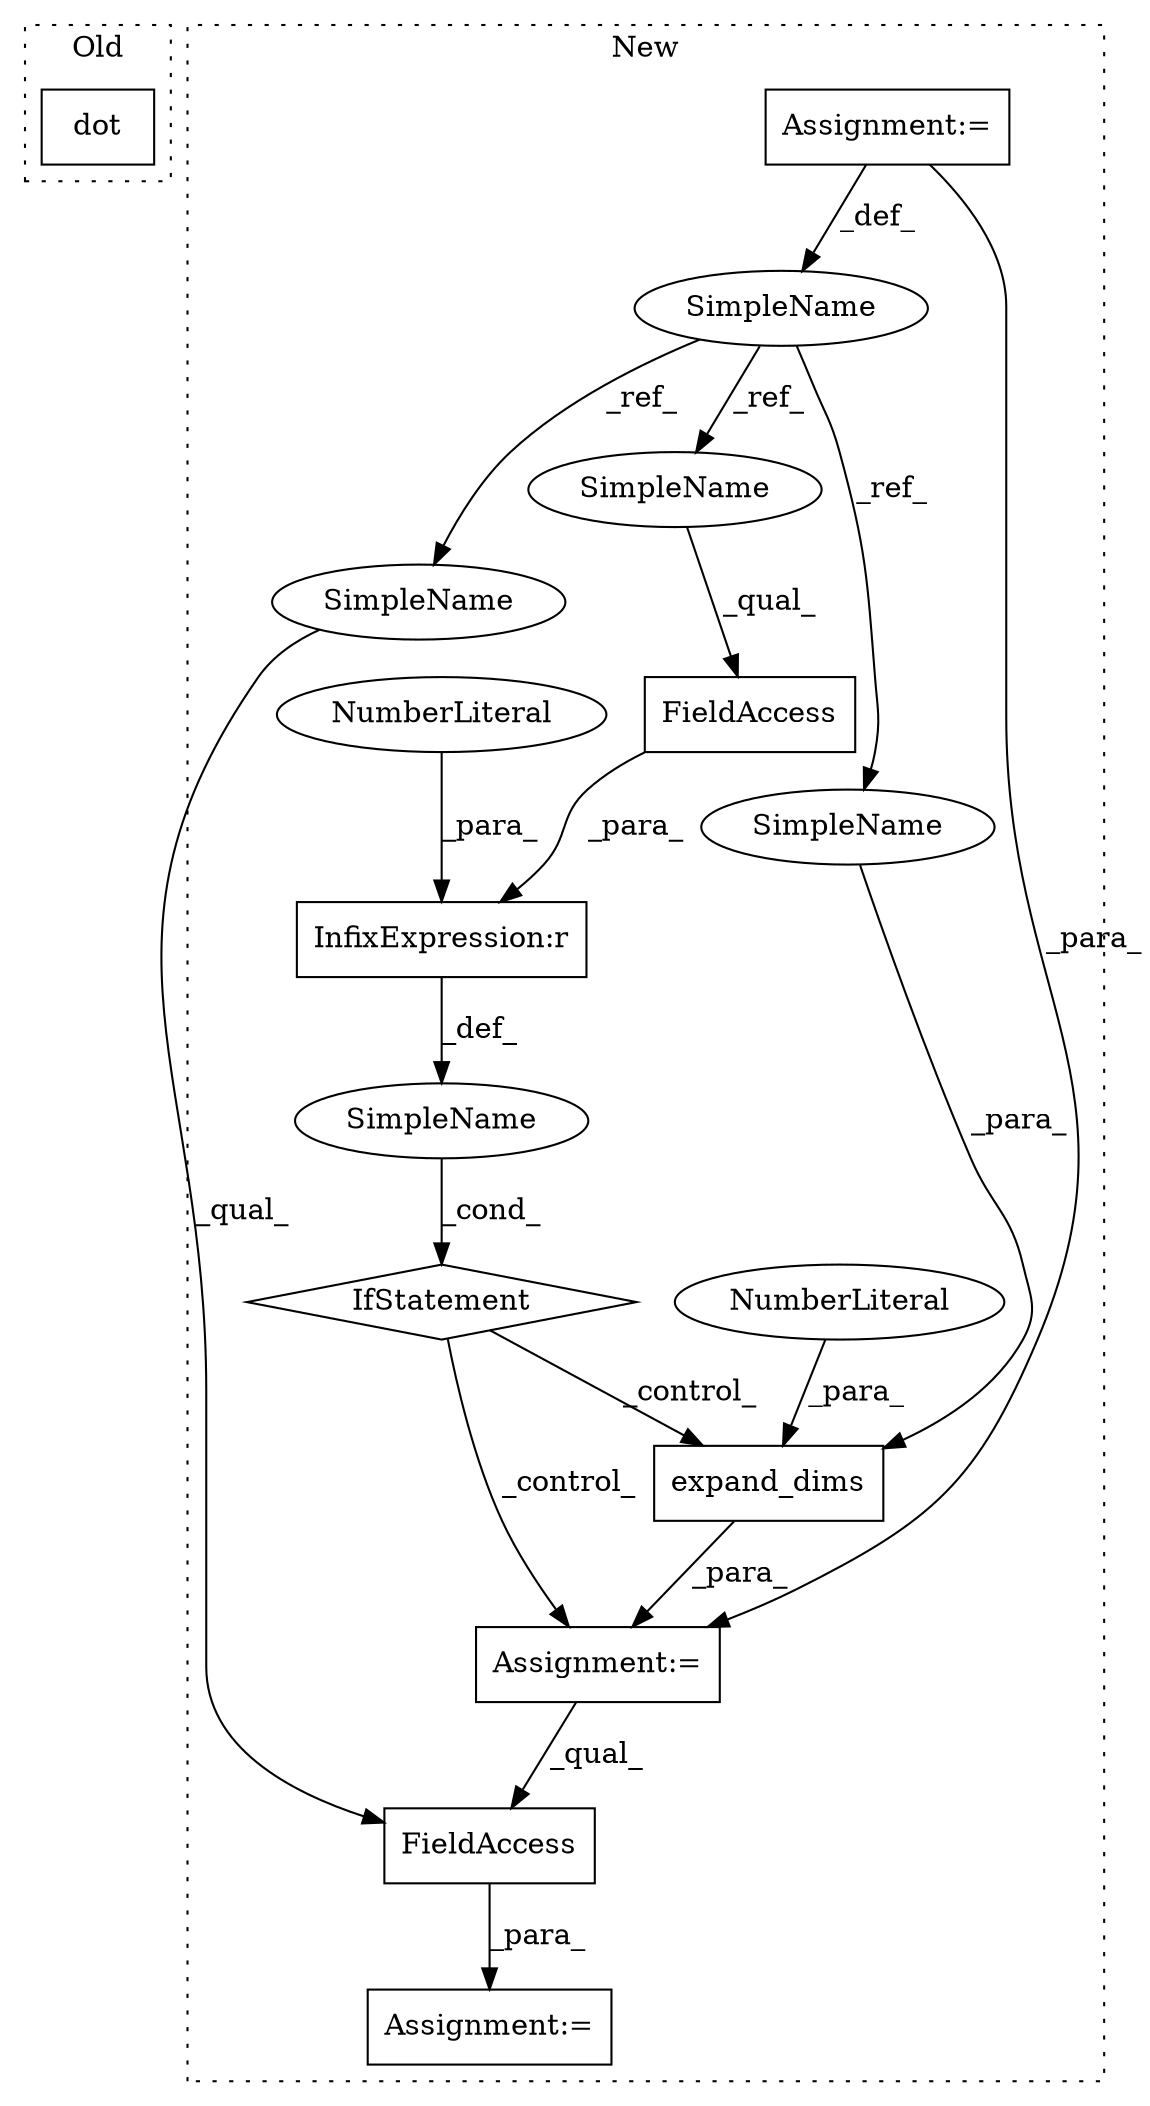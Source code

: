 digraph G {
subgraph cluster0 {
1 [label="dot" a="32" s="5212,5272" l="4,1" shape="box"];
label = "Old";
style="dotted";
}
subgraph cluster1 {
2 [label="expand_dims" a="32" s="8059,8083" l="12,1" shape="box"];
3 [label="NumberLiteral" a="34" s="8082" l="1" shape="ellipse"];
4 [label="Assignment:=" a="7" s="8243" l="2" shape="box"];
5 [label="Assignment:=" a="7" s="8052" l="1" shape="box"];
6 [label="IfStatement" a="25" s="8008,8032" l="4,2" shape="diamond"];
7 [label="SimpleName" a="42" s="" l="" shape="ellipse"];
8 [label="InfixExpression:r" a="27" s="8027" l="4" shape="box"];
9 [label="NumberLiteral" a="34" s="8031" l="1" shape="ellipse"];
10 [label="FieldAccess" a="22" s="8012" l="15" shape="box"];
11 [label="SimpleName" a="42" s="7700" l="10" shape="ellipse"];
12 [label="Assignment:=" a="7" s="7700" l="10" shape="box"];
13 [label="FieldAccess" a="22" s="8245" l="16" shape="box"];
14 [label="SimpleName" a="42" s="8071" l="10" shape="ellipse"];
15 [label="SimpleName" a="42" s="8012" l="10" shape="ellipse"];
16 [label="SimpleName" a="42" s="8245" l="10" shape="ellipse"];
label = "New";
style="dotted";
}
2 -> 5 [label="_para_"];
3 -> 2 [label="_para_"];
5 -> 13 [label="_qual_"];
6 -> 5 [label="_control_"];
6 -> 2 [label="_control_"];
7 -> 6 [label="_cond_"];
8 -> 7 [label="_def_"];
9 -> 8 [label="_para_"];
10 -> 8 [label="_para_"];
11 -> 16 [label="_ref_"];
11 -> 14 [label="_ref_"];
11 -> 15 [label="_ref_"];
12 -> 5 [label="_para_"];
12 -> 11 [label="_def_"];
13 -> 4 [label="_para_"];
14 -> 2 [label="_para_"];
15 -> 10 [label="_qual_"];
16 -> 13 [label="_qual_"];
}